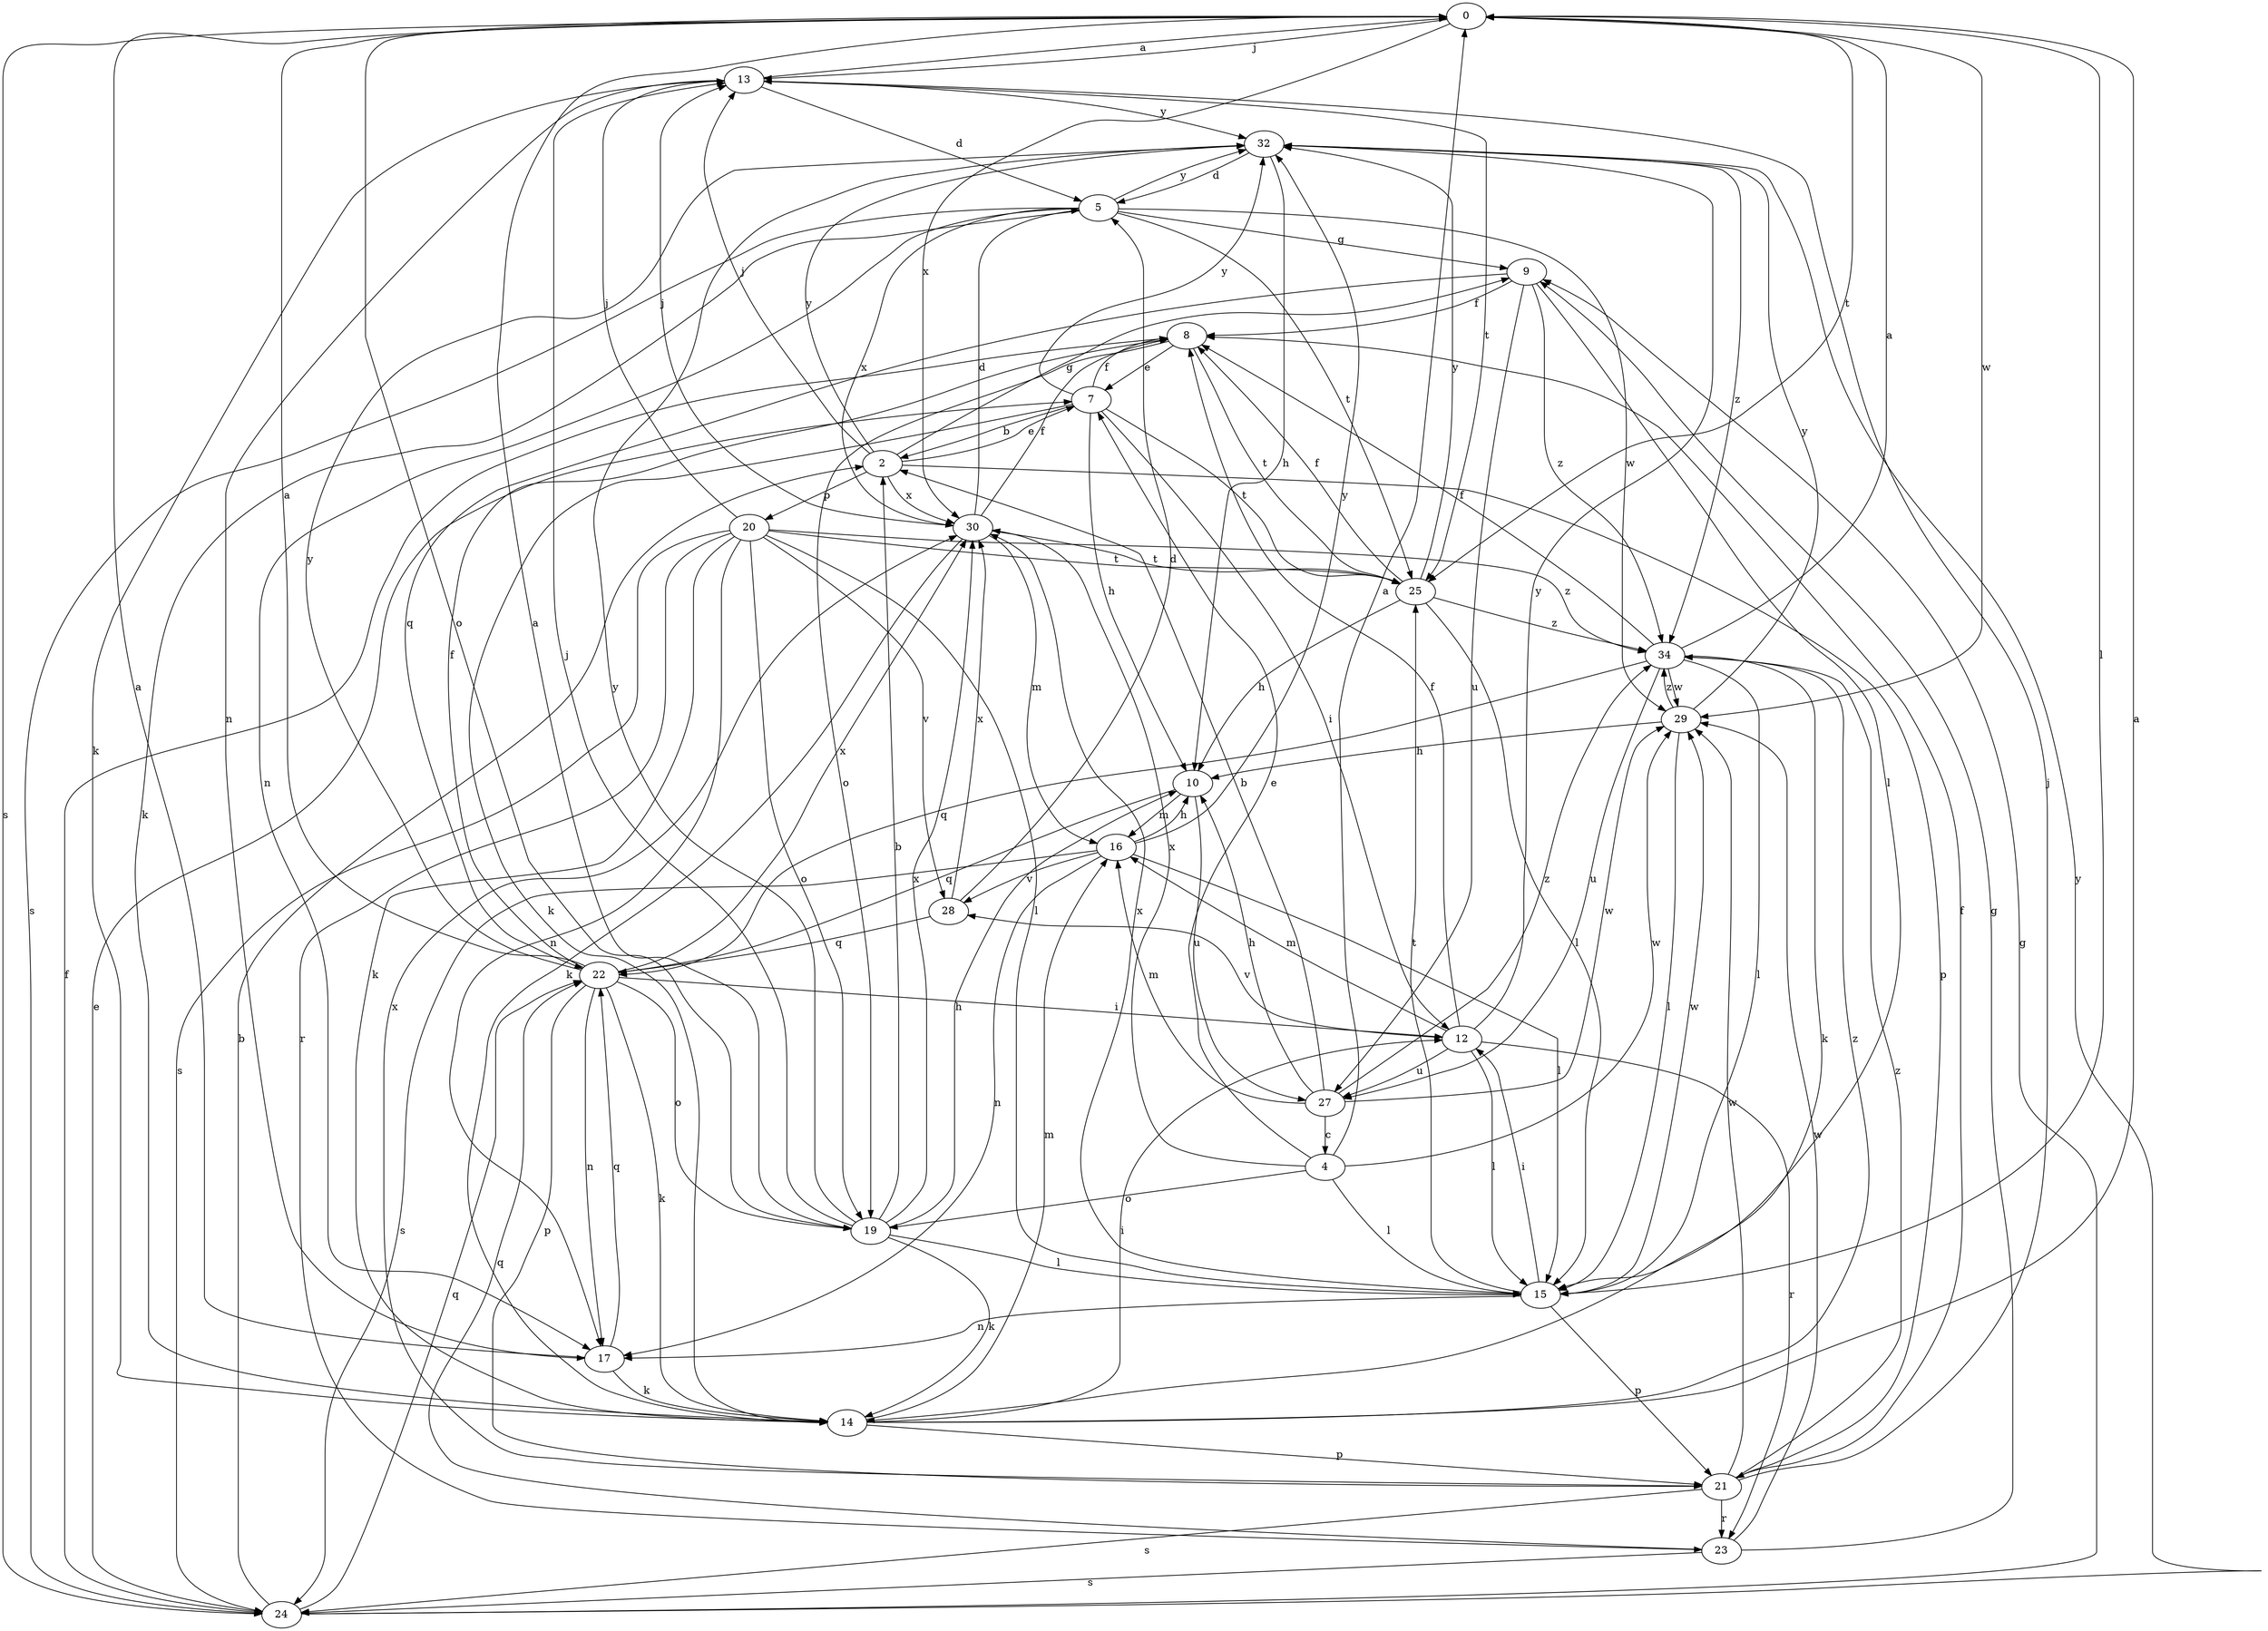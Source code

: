 strict digraph  {
0;
2;
4;
5;
7;
8;
9;
10;
12;
13;
14;
15;
16;
17;
19;
20;
21;
22;
23;
24;
25;
27;
28;
29;
30;
32;
34;
0 -> 13  [label=j];
0 -> 15  [label=l];
0 -> 19  [label=o];
0 -> 24  [label=s];
0 -> 25  [label=t];
0 -> 29  [label=w];
0 -> 30  [label=x];
2 -> 7  [label=e];
2 -> 9  [label=g];
2 -> 13  [label=j];
2 -> 20  [label=p];
2 -> 21  [label=p];
2 -> 30  [label=x];
2 -> 32  [label=y];
4 -> 0  [label=a];
4 -> 7  [label=e];
4 -> 15  [label=l];
4 -> 19  [label=o];
4 -> 29  [label=w];
4 -> 30  [label=x];
5 -> 9  [label=g];
5 -> 14  [label=k];
5 -> 17  [label=n];
5 -> 24  [label=s];
5 -> 25  [label=t];
5 -> 29  [label=w];
5 -> 30  [label=x];
5 -> 32  [label=y];
7 -> 2  [label=b];
7 -> 8  [label=f];
7 -> 10  [label=h];
7 -> 12  [label=i];
7 -> 14  [label=k];
7 -> 25  [label=t];
7 -> 32  [label=y];
8 -> 7  [label=e];
8 -> 19  [label=o];
8 -> 25  [label=t];
9 -> 8  [label=f];
9 -> 15  [label=l];
9 -> 22  [label=q];
9 -> 27  [label=u];
9 -> 34  [label=z];
10 -> 16  [label=m];
10 -> 22  [label=q];
10 -> 27  [label=u];
12 -> 8  [label=f];
12 -> 15  [label=l];
12 -> 16  [label=m];
12 -> 23  [label=r];
12 -> 27  [label=u];
12 -> 28  [label=v];
12 -> 32  [label=y];
13 -> 0  [label=a];
13 -> 5  [label=d];
13 -> 14  [label=k];
13 -> 17  [label=n];
13 -> 25  [label=t];
13 -> 32  [label=y];
14 -> 0  [label=a];
14 -> 12  [label=i];
14 -> 16  [label=m];
14 -> 21  [label=p];
14 -> 34  [label=z];
15 -> 12  [label=i];
15 -> 17  [label=n];
15 -> 21  [label=p];
15 -> 25  [label=t];
15 -> 29  [label=w];
15 -> 30  [label=x];
16 -> 10  [label=h];
16 -> 15  [label=l];
16 -> 17  [label=n];
16 -> 24  [label=s];
16 -> 28  [label=v];
16 -> 32  [label=y];
17 -> 0  [label=a];
17 -> 14  [label=k];
17 -> 22  [label=q];
19 -> 0  [label=a];
19 -> 2  [label=b];
19 -> 10  [label=h];
19 -> 13  [label=j];
19 -> 14  [label=k];
19 -> 15  [label=l];
19 -> 30  [label=x];
19 -> 32  [label=y];
20 -> 13  [label=j];
20 -> 14  [label=k];
20 -> 15  [label=l];
20 -> 17  [label=n];
20 -> 19  [label=o];
20 -> 23  [label=r];
20 -> 24  [label=s];
20 -> 25  [label=t];
20 -> 28  [label=v];
20 -> 34  [label=z];
21 -> 8  [label=f];
21 -> 13  [label=j];
21 -> 23  [label=r];
21 -> 24  [label=s];
21 -> 29  [label=w];
21 -> 30  [label=x];
21 -> 34  [label=z];
22 -> 0  [label=a];
22 -> 8  [label=f];
22 -> 12  [label=i];
22 -> 14  [label=k];
22 -> 17  [label=n];
22 -> 19  [label=o];
22 -> 21  [label=p];
22 -> 30  [label=x];
22 -> 32  [label=y];
23 -> 9  [label=g];
23 -> 22  [label=q];
23 -> 24  [label=s];
23 -> 29  [label=w];
24 -> 2  [label=b];
24 -> 7  [label=e];
24 -> 8  [label=f];
24 -> 9  [label=g];
24 -> 22  [label=q];
24 -> 32  [label=y];
25 -> 8  [label=f];
25 -> 10  [label=h];
25 -> 15  [label=l];
25 -> 32  [label=y];
25 -> 34  [label=z];
27 -> 2  [label=b];
27 -> 4  [label=c];
27 -> 10  [label=h];
27 -> 16  [label=m];
27 -> 29  [label=w];
27 -> 34  [label=z];
28 -> 5  [label=d];
28 -> 22  [label=q];
28 -> 30  [label=x];
29 -> 10  [label=h];
29 -> 15  [label=l];
29 -> 32  [label=y];
29 -> 34  [label=z];
30 -> 5  [label=d];
30 -> 8  [label=f];
30 -> 13  [label=j];
30 -> 14  [label=k];
30 -> 16  [label=m];
30 -> 25  [label=t];
32 -> 5  [label=d];
32 -> 10  [label=h];
32 -> 34  [label=z];
34 -> 0  [label=a];
34 -> 8  [label=f];
34 -> 14  [label=k];
34 -> 15  [label=l];
34 -> 22  [label=q];
34 -> 27  [label=u];
34 -> 29  [label=w];
}
